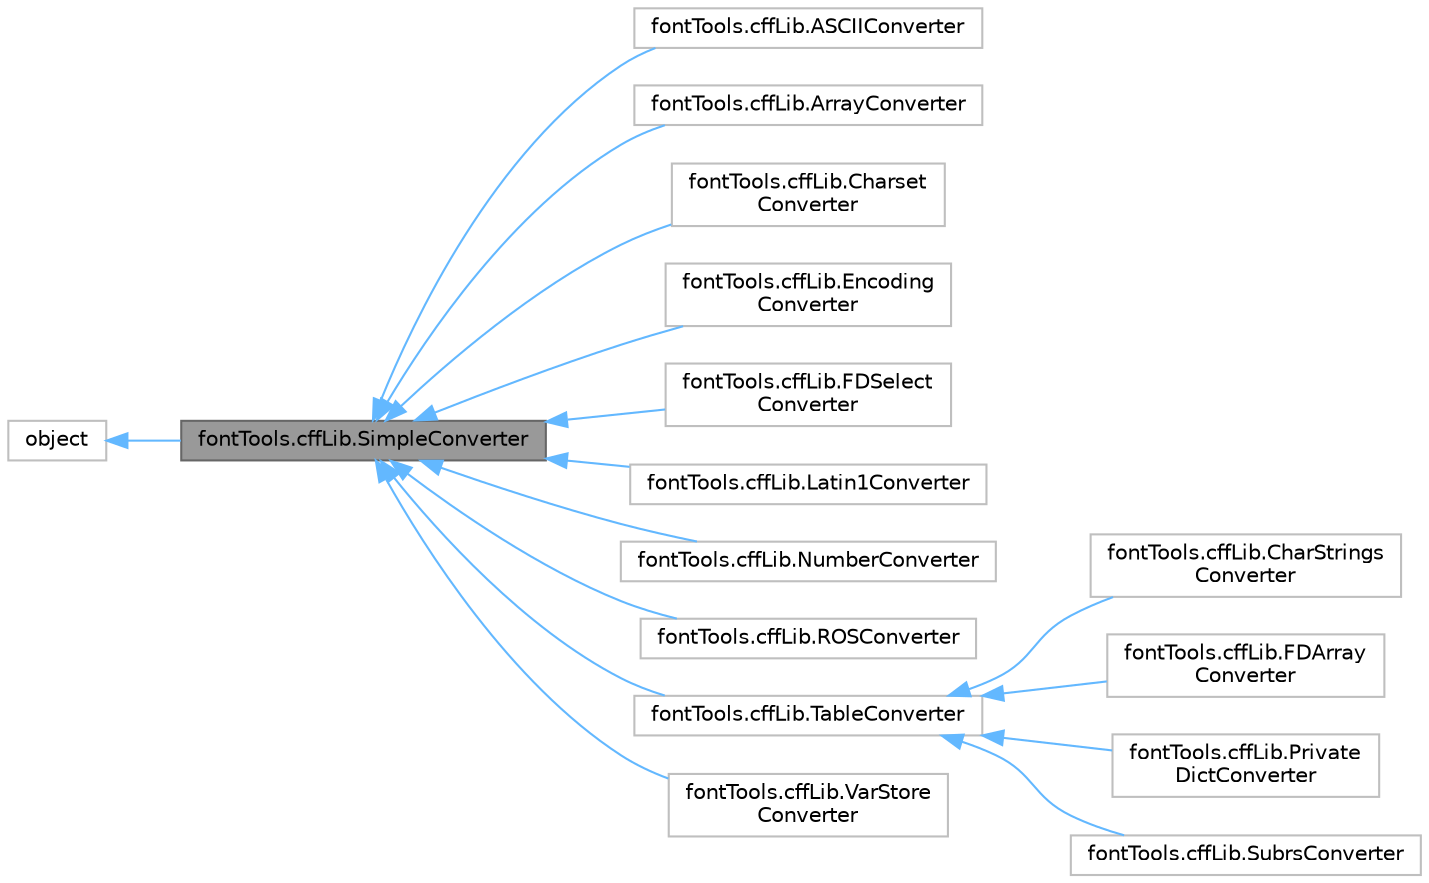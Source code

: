digraph "fontTools.cffLib.SimpleConverter"
{
 // LATEX_PDF_SIZE
  bgcolor="transparent";
  edge [fontname=Helvetica,fontsize=10,labelfontname=Helvetica,labelfontsize=10];
  node [fontname=Helvetica,fontsize=10,shape=box,height=0.2,width=0.4];
  rankdir="LR";
  Node1 [id="Node000001",label="fontTools.cffLib.SimpleConverter",height=0.2,width=0.4,color="gray40", fillcolor="grey60", style="filled", fontcolor="black",tooltip=" "];
  Node2 -> Node1 [id="edge1_Node000001_Node000002",dir="back",color="steelblue1",style="solid",tooltip=" "];
  Node2 [id="Node000002",label="object",height=0.2,width=0.4,color="grey75", fillcolor="white", style="filled",tooltip=" "];
  Node1 -> Node3 [id="edge2_Node000001_Node000003",dir="back",color="steelblue1",style="solid",tooltip=" "];
  Node3 [id="Node000003",label="fontTools.cffLib.ASCIIConverter",height=0.2,width=0.4,color="grey75", fillcolor="white", style="filled",URL="$d6/db9/classfontTools_1_1cffLib_1_1ASCIIConverter.html",tooltip=" "];
  Node1 -> Node4 [id="edge3_Node000001_Node000004",dir="back",color="steelblue1",style="solid",tooltip=" "];
  Node4 [id="Node000004",label="fontTools.cffLib.ArrayConverter",height=0.2,width=0.4,color="grey75", fillcolor="white", style="filled",URL="$d6/d5d/classfontTools_1_1cffLib_1_1ArrayConverter.html",tooltip=" "];
  Node1 -> Node5 [id="edge4_Node000001_Node000005",dir="back",color="steelblue1",style="solid",tooltip=" "];
  Node5 [id="Node000005",label="fontTools.cffLib.Charset\lConverter",height=0.2,width=0.4,color="grey75", fillcolor="white", style="filled",URL="$d3/dd1/classfontTools_1_1cffLib_1_1CharsetConverter.html",tooltip=" "];
  Node1 -> Node6 [id="edge5_Node000001_Node000006",dir="back",color="steelblue1",style="solid",tooltip=" "];
  Node6 [id="Node000006",label="fontTools.cffLib.Encoding\lConverter",height=0.2,width=0.4,color="grey75", fillcolor="white", style="filled",URL="$d4/d3b/classfontTools_1_1cffLib_1_1EncodingConverter.html",tooltip=" "];
  Node1 -> Node7 [id="edge6_Node000001_Node000007",dir="back",color="steelblue1",style="solid",tooltip=" "];
  Node7 [id="Node000007",label="fontTools.cffLib.FDSelect\lConverter",height=0.2,width=0.4,color="grey75", fillcolor="white", style="filled",URL="$da/ded/classfontTools_1_1cffLib_1_1FDSelectConverter.html",tooltip=" "];
  Node1 -> Node8 [id="edge7_Node000001_Node000008",dir="back",color="steelblue1",style="solid",tooltip=" "];
  Node8 [id="Node000008",label="fontTools.cffLib.Latin1Converter",height=0.2,width=0.4,color="grey75", fillcolor="white", style="filled",URL="$d9/db8/classfontTools_1_1cffLib_1_1Latin1Converter.html",tooltip=" "];
  Node1 -> Node9 [id="edge8_Node000001_Node000009",dir="back",color="steelblue1",style="solid",tooltip=" "];
  Node9 [id="Node000009",label="fontTools.cffLib.NumberConverter",height=0.2,width=0.4,color="grey75", fillcolor="white", style="filled",URL="$de/d56/classfontTools_1_1cffLib_1_1NumberConverter.html",tooltip=" "];
  Node1 -> Node10 [id="edge9_Node000001_Node000010",dir="back",color="steelblue1",style="solid",tooltip=" "];
  Node10 [id="Node000010",label="fontTools.cffLib.ROSConverter",height=0.2,width=0.4,color="grey75", fillcolor="white", style="filled",URL="$df/d93/classfontTools_1_1cffLib_1_1ROSConverter.html",tooltip=" "];
  Node1 -> Node11 [id="edge10_Node000001_Node000011",dir="back",color="steelblue1",style="solid",tooltip=" "];
  Node11 [id="Node000011",label="fontTools.cffLib.TableConverter",height=0.2,width=0.4,color="grey75", fillcolor="white", style="filled",URL="$d9/d84/classfontTools_1_1cffLib_1_1TableConverter.html",tooltip=" "];
  Node11 -> Node12 [id="edge11_Node000011_Node000012",dir="back",color="steelblue1",style="solid",tooltip=" "];
  Node12 [id="Node000012",label="fontTools.cffLib.CharStrings\lConverter",height=0.2,width=0.4,color="grey75", fillcolor="white", style="filled",URL="$df/d41/classfontTools_1_1cffLib_1_1CharStringsConverter.html",tooltip=" "];
  Node11 -> Node13 [id="edge12_Node000011_Node000013",dir="back",color="steelblue1",style="solid",tooltip=" "];
  Node13 [id="Node000013",label="fontTools.cffLib.FDArray\lConverter",height=0.2,width=0.4,color="grey75", fillcolor="white", style="filled",URL="$d1/d77/classfontTools_1_1cffLib_1_1FDArrayConverter.html",tooltip=" "];
  Node11 -> Node14 [id="edge13_Node000011_Node000014",dir="back",color="steelblue1",style="solid",tooltip=" "];
  Node14 [id="Node000014",label="fontTools.cffLib.Private\lDictConverter",height=0.2,width=0.4,color="grey75", fillcolor="white", style="filled",URL="$d3/dbc/classfontTools_1_1cffLib_1_1PrivateDictConverter.html",tooltip=" "];
  Node11 -> Node15 [id="edge14_Node000011_Node000015",dir="back",color="steelblue1",style="solid",tooltip=" "];
  Node15 [id="Node000015",label="fontTools.cffLib.SubrsConverter",height=0.2,width=0.4,color="grey75", fillcolor="white", style="filled",URL="$da/d29/classfontTools_1_1cffLib_1_1SubrsConverter.html",tooltip=" "];
  Node1 -> Node16 [id="edge15_Node000001_Node000016",dir="back",color="steelblue1",style="solid",tooltip=" "];
  Node16 [id="Node000016",label="fontTools.cffLib.VarStore\lConverter",height=0.2,width=0.4,color="grey75", fillcolor="white", style="filled",URL="$d0/dbb/classfontTools_1_1cffLib_1_1VarStoreConverter.html",tooltip=" "];
}
